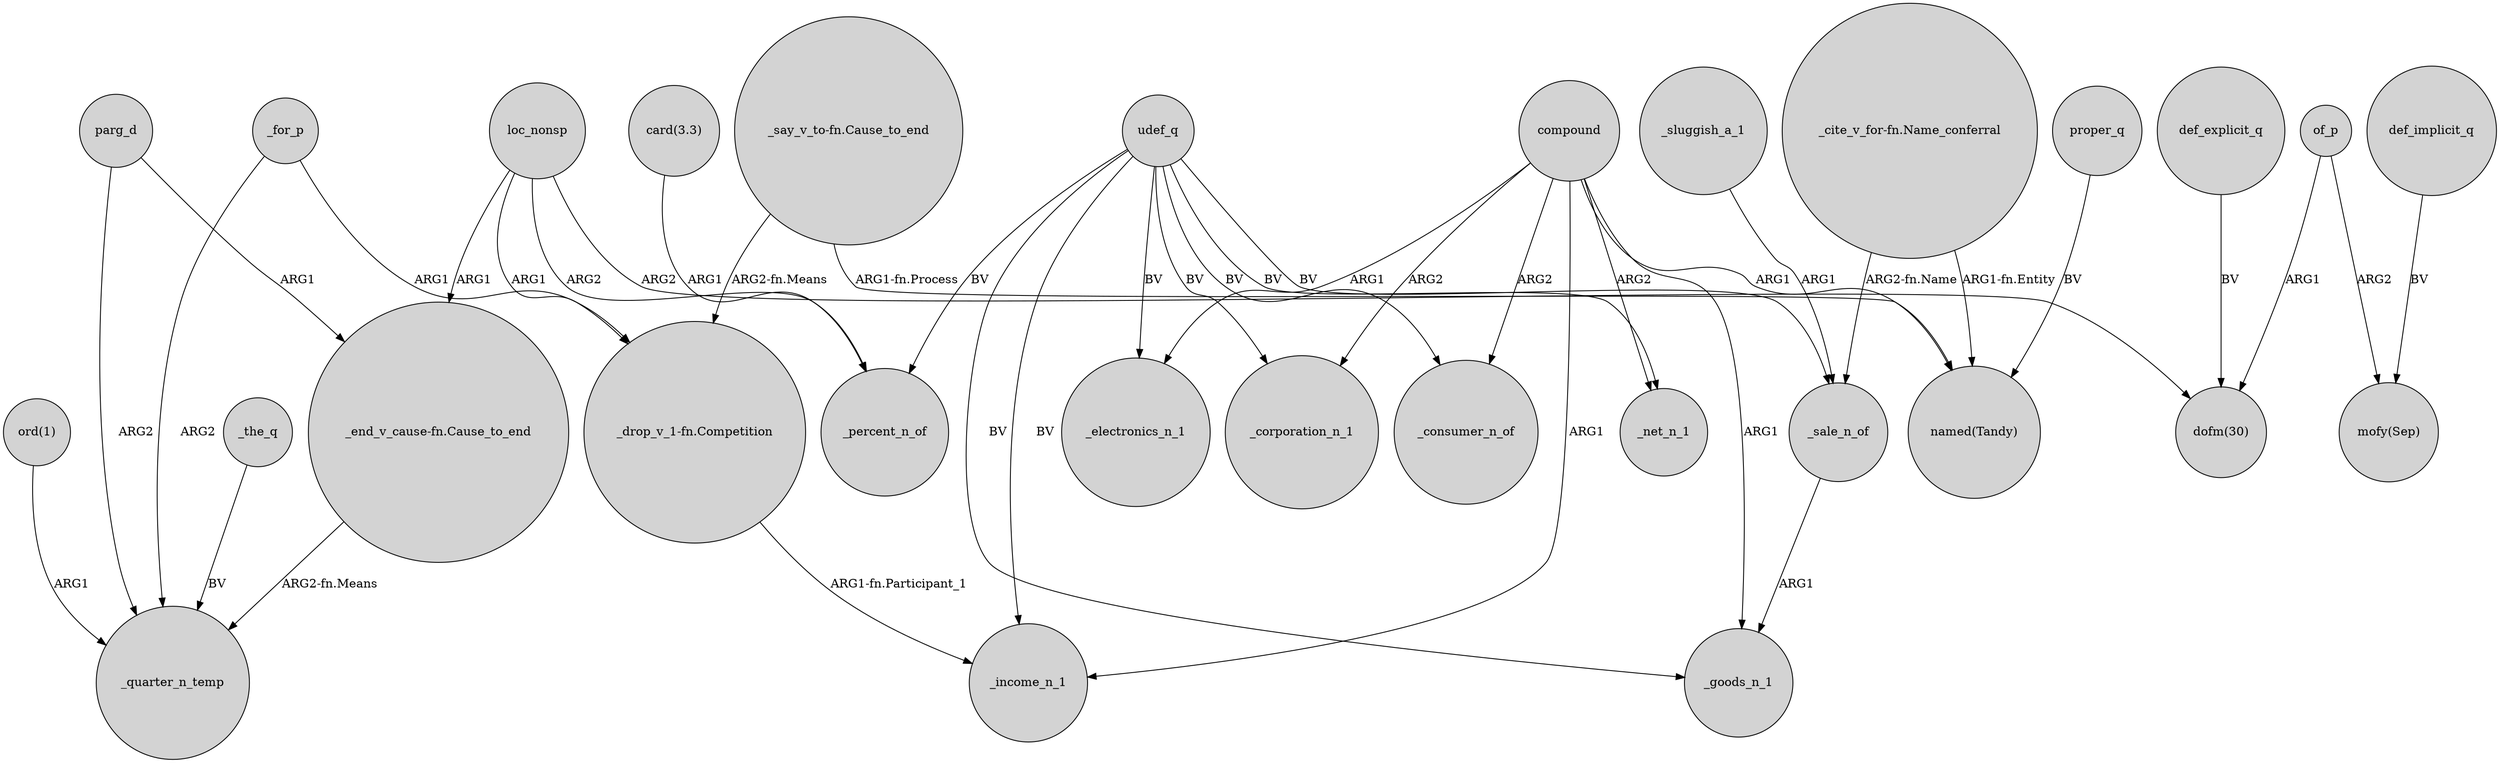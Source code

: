 digraph {
	node [shape=circle style=filled]
	parg_d -> "_end_v_cause-fn.Cause_to_end" [label=ARG1]
	"_say_v_to-fn.Cause_to_end" -> "_drop_v_1-fn.Competition" [label="ARG2-fn.Means"]
	"_drop_v_1-fn.Competition" -> _income_n_1 [label="ARG1-fn.Participant_1"]
	compound -> _net_n_1 [label=ARG2]
	compound -> _electronics_n_1 [label=ARG1]
	_sale_n_of -> _goods_n_1 [label=ARG1]
	udef_q -> _income_n_1 [label=BV]
	_the_q -> _quarter_n_temp [label=BV]
	loc_nonsp -> "_drop_v_1-fn.Competition" [label=ARG1]
	def_implicit_q -> "mofy(Sep)" [label=BV]
	udef_q -> _electronics_n_1 [label=BV]
	_sluggish_a_1 -> _sale_n_of [label=ARG1]
	udef_q -> _sale_n_of [label=BV]
	def_explicit_q -> "dofm(30)" [label=BV]
	of_p -> "mofy(Sep)" [label=ARG2]
	"_cite_v_for-fn.Name_conferral" -> _sale_n_of [label="ARG2-fn.Name"]
	compound -> _income_n_1 [label=ARG1]
	"card(3.3)" -> _percent_n_of [label=ARG1]
	_for_p -> _quarter_n_temp [label=ARG2]
	udef_q -> _percent_n_of [label=BV]
	udef_q -> _net_n_1 [label=BV]
	"ord(1)" -> _quarter_n_temp [label=ARG1]
	"_cite_v_for-fn.Name_conferral" -> "named(Tandy)" [label="ARG1-fn.Entity"]
	parg_d -> _quarter_n_temp [label=ARG2]
	udef_q -> _goods_n_1 [label=BV]
	loc_nonsp -> "_end_v_cause-fn.Cause_to_end" [label=ARG1]
	"_say_v_to-fn.Cause_to_end" -> "named(Tandy)" [label="ARG1-fn.Process"]
	compound -> _goods_n_1 [label=ARG1]
	compound -> _corporation_n_1 [label=ARG2]
	udef_q -> _corporation_n_1 [label=BV]
	udef_q -> _consumer_n_of [label=BV]
	compound -> _consumer_n_of [label=ARG2]
	_for_p -> "_drop_v_1-fn.Competition" [label=ARG1]
	of_p -> "dofm(30)" [label=ARG1]
	proper_q -> "named(Tandy)" [label=BV]
	loc_nonsp -> "dofm(30)" [label=ARG2]
	compound -> "named(Tandy)" [label=ARG1]
	"_end_v_cause-fn.Cause_to_end" -> _quarter_n_temp [label="ARG2-fn.Means"]
	loc_nonsp -> _percent_n_of [label=ARG2]
}
